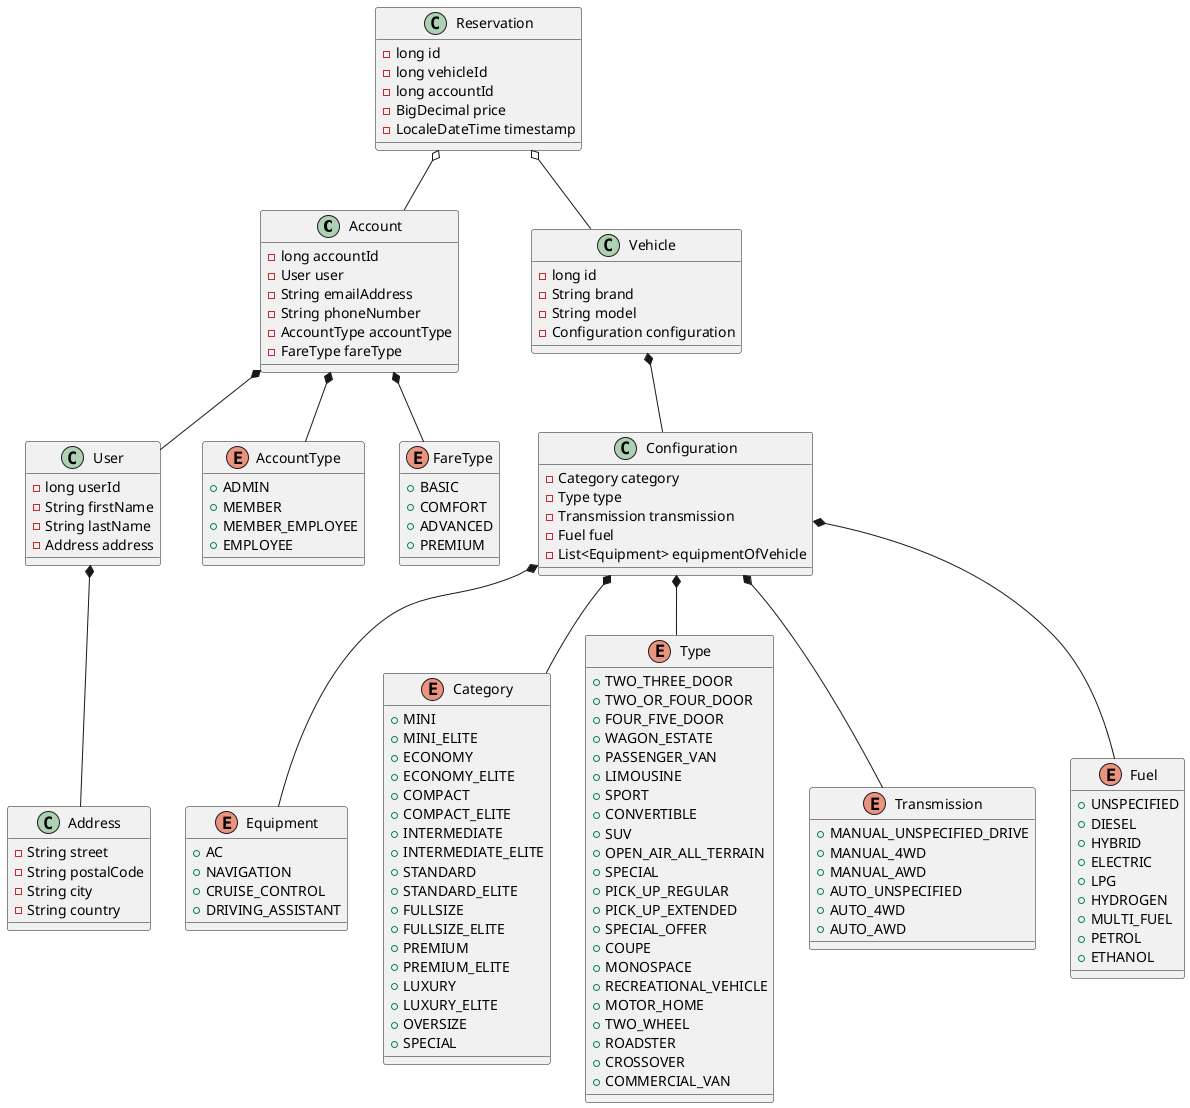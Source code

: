 @startuml Klassendiagramm


class Account {
    - long accountId
    - User user
    - String emailAddress
    - String phoneNumber
    - AccountType accountType
    - FareType fareType
}

class User {
    - long userId
    - String firstName
    - String lastName
    - Address address
}

class Address{
    - String street
    - String postalCode
    - String city
    - String country
}

enum AccountType {
    + ADMIN
    + MEMBER
    'Bonus
    + MEMBER_EMPLOYEE
    + EMPLOYEE
}


class Reservation {
    - long id
    - long vehicleId
    - long accountId
    - BigDecimal price
    - LocaleDateTime timestamp
}

class Vehicle {
    - long id
    - String brand
    - String model
    - Configuration configuration
}

class Configuration {
    - Category category
    - Type type
    - Transmission transmission
    - Fuel fuel
    - List<Equipment> equipmentOfVehicle
}

enum Equipment {
    + AC
    + NAVIGATION
    + CRUISE_CONTROL
    + DRIVING_ASSISTANT
}

enum Category {
    + MINI
    + MINI_ELITE
    + ECONOMY
    + ECONOMY_ELITE
    + COMPACT
    + COMPACT_ELITE
    + INTERMEDIATE
    + INTERMEDIATE_ELITE
    + STANDARD
    + STANDARD_ELITE
    + FULLSIZE
    + FULLSIZE_ELITE
    + PREMIUM
    + PREMIUM_ELITE
    + LUXURY
    + LUXURY_ELITE
    + OVERSIZE
    + SPECIAL
}

enum Type {
    + TWO_THREE_DOOR
    + TWO_OR_FOUR_DOOR
    + FOUR_FIVE_DOOR
    + WAGON_ESTATE
    + PASSENGER_VAN
    + LIMOUSINE
    + SPORT
    + CONVERTIBLE
    + SUV
    + OPEN_AIR_ALL_TERRAIN
    + SPECIAL
    + PICK_UP_REGULAR
    + PICK_UP_EXTENDED
    + SPECIAL_OFFER
    + COUPE
    + MONOSPACE
    + RECREATIONAL_VEHICLE
    + MOTOR_HOME
    + TWO_WHEEL
    + ROADSTER
    + CROSSOVER
    + COMMERCIAL_VAN
}

enum Transmission{
    + MANUAL_UNSPECIFIED_DRIVE
    + MANUAL_4WD
    + MANUAL_AWD
    + AUTO_UNSPECIFIED
    + AUTO_4WD
    + AUTO_AWD
}

enum Fuel {
    + UNSPECIFIED
    + DIESEL
    + HYBRID
    + ELECTRIC
    + LPG
    + HYDROGEN
    + MULTI_FUEL
    + PETROL
    + ETHANOL
}

enum FareType{
    + BASIC
    + COMFORT
    + ADVANCED
    + PREMIUM
}

Account *-- User
Account *-- AccountType
Account *-- FareType
User *-- Address

Vehicle *-- Configuration
Configuration *-- Type
Configuration *-- Fuel
Configuration *-- Transmission
Configuration *-- Category
Configuration *-- Equipment

Reservation o-- Vehicle
Reservation o-- Account

@enduml